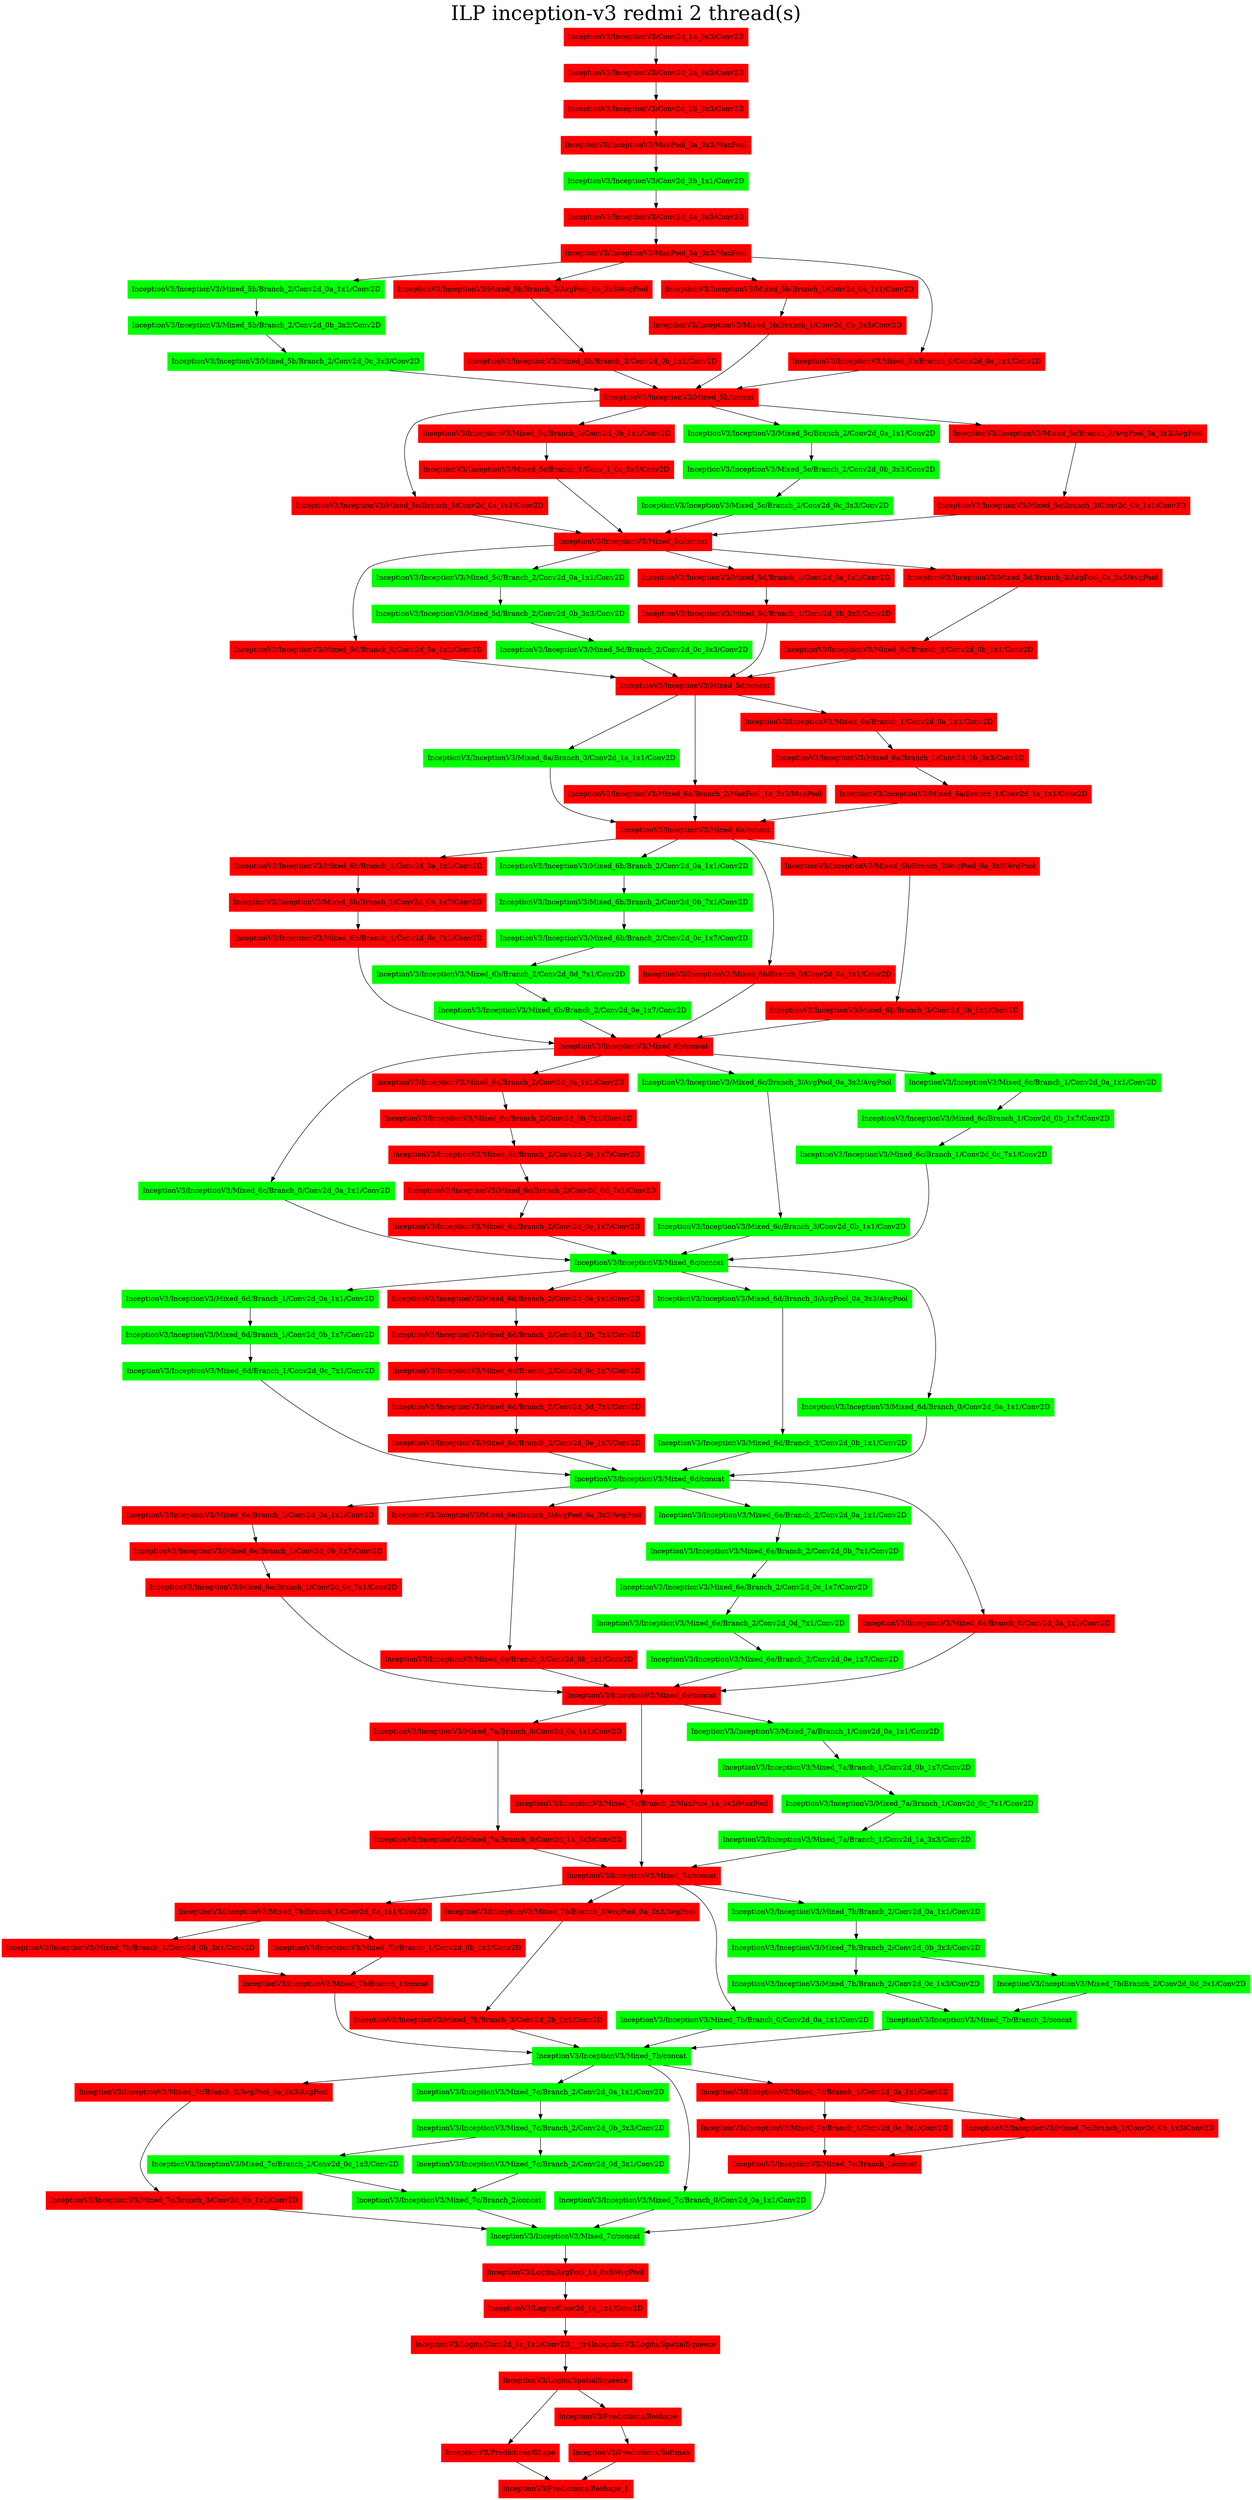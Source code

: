 digraph G {
label     = "ILP inception-v3 redmi 2 thread(s)"
    labelloc  =  t // t: Place the graph's title on top.
    fontsize  = 40 // Make title stand out by giving a large font size
    fontcolor = black"InceptionV3/InceptionV3/Conv2d_1a_3x3/Conv2D"->"InceptionV3/InceptionV3/Conv2d_2a_3x3/Conv2D";
"InceptionV3/InceptionV3/Conv2d_1a_3x3/Conv2D" [shape=box,style=filled,color=red];
"InceptionV3/InceptionV3/Conv2d_2a_3x3/Conv2D"->"InceptionV3/InceptionV3/Conv2d_2b_3x3/Conv2D";
"InceptionV3/InceptionV3/Conv2d_2a_3x3/Conv2D" [shape=box,style=filled,color=red];
"InceptionV3/InceptionV3/Conv2d_2b_3x3/Conv2D"->"InceptionV3/InceptionV3/MaxPool_3a_3x3/MaxPool";
"InceptionV3/InceptionV3/Conv2d_2b_3x3/Conv2D" [shape=box,style=filled,color=red];
"InceptionV3/InceptionV3/MaxPool_3a_3x3/MaxPool"->"InceptionV3/InceptionV3/Conv2d_3b_1x1/Conv2D";
"InceptionV3/InceptionV3/MaxPool_3a_3x3/MaxPool" [shape=box,style=filled,color=red];
"InceptionV3/InceptionV3/Conv2d_3b_1x1/Conv2D"->"InceptionV3/InceptionV3/Conv2d_4a_3x3/Conv2D";
"InceptionV3/InceptionV3/Conv2d_3b_1x1/Conv2D" [shape=box,style=filled,color=green];
"InceptionV3/InceptionV3/Conv2d_4a_3x3/Conv2D"->"InceptionV3/InceptionV3/MaxPool_5a_3x3/MaxPool";
"InceptionV3/InceptionV3/Conv2d_4a_3x3/Conv2D" [shape=box,style=filled,color=red];
"InceptionV3/InceptionV3/MaxPool_5a_3x3/MaxPool"->"InceptionV3/InceptionV3/Mixed_5b/Branch_2/Conv2d_0a_1x1/Conv2D";
"InceptionV3/InceptionV3/MaxPool_5a_3x3/MaxPool"->"InceptionV3/InceptionV3/Mixed_5b/Branch_3/AvgPool_0a_3x3/AvgPool";
"InceptionV3/InceptionV3/MaxPool_5a_3x3/MaxPool"->"InceptionV3/InceptionV3/Mixed_5b/Branch_1/Conv2d_0a_1x1/Conv2D";
"InceptionV3/InceptionV3/MaxPool_5a_3x3/MaxPool"->"InceptionV3/InceptionV3/Mixed_5b/Branch_0/Conv2d_0a_1x1/Conv2D";
"InceptionV3/InceptionV3/MaxPool_5a_3x3/MaxPool" [shape=box,style=filled,color=red];
"InceptionV3/InceptionV3/Mixed_5b/Branch_3/AvgPool_0a_3x3/AvgPool"->"InceptionV3/InceptionV3/Mixed_5b/Branch_3/Conv2d_0b_1x1/Conv2D";
"InceptionV3/InceptionV3/Mixed_5b/Branch_3/AvgPool_0a_3x3/AvgPool" [shape=box,style=filled,color=red];
"InceptionV3/InceptionV3/Mixed_5b/Branch_2/Conv2d_0a_1x1/Conv2D"->"InceptionV3/InceptionV3/Mixed_5b/Branch_2/Conv2d_0b_3x3/Conv2D";
"InceptionV3/InceptionV3/Mixed_5b/Branch_2/Conv2d_0a_1x1/Conv2D" [shape=box,style=filled,color=green];
"InceptionV3/InceptionV3/Mixed_5b/Branch_1/Conv2d_0a_1x1/Conv2D"->"InceptionV3/InceptionV3/Mixed_5b/Branch_1/Conv2d_0b_5x5/Conv2D";
"InceptionV3/InceptionV3/Mixed_5b/Branch_1/Conv2d_0a_1x1/Conv2D" [shape=box,style=filled,color=red];
"InceptionV3/InceptionV3/Mixed_5b/Branch_0/Conv2d_0a_1x1/Conv2D"->"InceptionV3/InceptionV3/Mixed_5b/concat";
"InceptionV3/InceptionV3/Mixed_5b/Branch_0/Conv2d_0a_1x1/Conv2D" [shape=box,style=filled,color=red];
"InceptionV3/InceptionV3/Mixed_5b/Branch_3/Conv2d_0b_1x1/Conv2D"->"InceptionV3/InceptionV3/Mixed_5b/concat";
"InceptionV3/InceptionV3/Mixed_5b/Branch_3/Conv2d_0b_1x1/Conv2D" [shape=box,style=filled,color=red];
"InceptionV3/InceptionV3/Mixed_5b/Branch_2/Conv2d_0b_3x3/Conv2D"->"InceptionV3/InceptionV3/Mixed_5b/Branch_2/Conv2d_0c_3x3/Conv2D";
"InceptionV3/InceptionV3/Mixed_5b/Branch_2/Conv2d_0b_3x3/Conv2D" [shape=box,style=filled,color=green];
"InceptionV3/InceptionV3/Mixed_5b/Branch_1/Conv2d_0b_5x5/Conv2D"->"InceptionV3/InceptionV3/Mixed_5b/concat";
"InceptionV3/InceptionV3/Mixed_5b/Branch_1/Conv2d_0b_5x5/Conv2D" [shape=box,style=filled,color=red];
"InceptionV3/InceptionV3/Mixed_5b/Branch_2/Conv2d_0c_3x3/Conv2D"->"InceptionV3/InceptionV3/Mixed_5b/concat";
"InceptionV3/InceptionV3/Mixed_5b/Branch_2/Conv2d_0c_3x3/Conv2D" [shape=box,style=filled,color=green];
"InceptionV3/InceptionV3/Mixed_5b/concat"->"InceptionV3/InceptionV3/Mixed_5c/Branch_0/Conv2d_0a_1x1/Conv2D";
"InceptionV3/InceptionV3/Mixed_5b/concat"->"InceptionV3/InceptionV3/Mixed_5c/Branch_1/Conv2d_0b_1x1/Conv2D";
"InceptionV3/InceptionV3/Mixed_5b/concat"->"InceptionV3/InceptionV3/Mixed_5c/Branch_2/Conv2d_0a_1x1/Conv2D";
"InceptionV3/InceptionV3/Mixed_5b/concat"->"InceptionV3/InceptionV3/Mixed_5c/Branch_3/AvgPool_0a_3x3/AvgPool";
"InceptionV3/InceptionV3/Mixed_5b/concat" [shape=box,style=filled,color=red];
"InceptionV3/InceptionV3/Mixed_5c/Branch_3/AvgPool_0a_3x3/AvgPool"->"InceptionV3/InceptionV3/Mixed_5c/Branch_3/Conv2d_0b_1x1/Conv2D";
"InceptionV3/InceptionV3/Mixed_5c/Branch_3/AvgPool_0a_3x3/AvgPool" [shape=box,style=filled,color=red];
"InceptionV3/InceptionV3/Mixed_5c/Branch_2/Conv2d_0a_1x1/Conv2D"->"InceptionV3/InceptionV3/Mixed_5c/Branch_2/Conv2d_0b_3x3/Conv2D";
"InceptionV3/InceptionV3/Mixed_5c/Branch_2/Conv2d_0a_1x1/Conv2D" [shape=box,style=filled,color=green];
"InceptionV3/InceptionV3/Mixed_5c/Branch_1/Conv2d_0b_1x1/Conv2D"->"InceptionV3/InceptionV3/Mixed_5c/Branch_1/Conv_1_0c_5x5/Conv2D";
"InceptionV3/InceptionV3/Mixed_5c/Branch_1/Conv2d_0b_1x1/Conv2D" [shape=box,style=filled,color=red];
"InceptionV3/InceptionV3/Mixed_5c/Branch_0/Conv2d_0a_1x1/Conv2D"->"InceptionV3/InceptionV3/Mixed_5c/concat";
"InceptionV3/InceptionV3/Mixed_5c/Branch_0/Conv2d_0a_1x1/Conv2D" [shape=box,style=filled,color=red];
"InceptionV3/InceptionV3/Mixed_5c/Branch_3/Conv2d_0b_1x1/Conv2D"->"InceptionV3/InceptionV3/Mixed_5c/concat";
"InceptionV3/InceptionV3/Mixed_5c/Branch_3/Conv2d_0b_1x1/Conv2D" [shape=box,style=filled,color=red];
"InceptionV3/InceptionV3/Mixed_5c/Branch_2/Conv2d_0b_3x3/Conv2D"->"InceptionV3/InceptionV3/Mixed_5c/Branch_2/Conv2d_0c_3x3/Conv2D";
"InceptionV3/InceptionV3/Mixed_5c/Branch_2/Conv2d_0b_3x3/Conv2D" [shape=box,style=filled,color=green];
"InceptionV3/InceptionV3/Mixed_5c/Branch_1/Conv_1_0c_5x5/Conv2D"->"InceptionV3/InceptionV3/Mixed_5c/concat";
"InceptionV3/InceptionV3/Mixed_5c/Branch_1/Conv_1_0c_5x5/Conv2D" [shape=box,style=filled,color=red];
"InceptionV3/InceptionV3/Mixed_5c/Branch_2/Conv2d_0c_3x3/Conv2D"->"InceptionV3/InceptionV3/Mixed_5c/concat";
"InceptionV3/InceptionV3/Mixed_5c/Branch_2/Conv2d_0c_3x3/Conv2D" [shape=box,style=filled,color=green];
"InceptionV3/InceptionV3/Mixed_5c/concat"->"InceptionV3/InceptionV3/Mixed_5d/Branch_0/Conv2d_0a_1x1/Conv2D";
"InceptionV3/InceptionV3/Mixed_5c/concat"->"InceptionV3/InceptionV3/Mixed_5d/Branch_2/Conv2d_0a_1x1/Conv2D";
"InceptionV3/InceptionV3/Mixed_5c/concat"->"InceptionV3/InceptionV3/Mixed_5d/Branch_1/Conv2d_0a_1x1/Conv2D";
"InceptionV3/InceptionV3/Mixed_5c/concat"->"InceptionV3/InceptionV3/Mixed_5d/Branch_3/AvgPool_0a_3x3/AvgPool";
"InceptionV3/InceptionV3/Mixed_5c/concat" [shape=box,style=filled,color=red];
"InceptionV3/InceptionV3/Mixed_5d/Branch_3/AvgPool_0a_3x3/AvgPool"->"InceptionV3/InceptionV3/Mixed_5d/Branch_3/Conv2d_0b_1x1/Conv2D";
"InceptionV3/InceptionV3/Mixed_5d/Branch_3/AvgPool_0a_3x3/AvgPool" [shape=box,style=filled,color=red];
"InceptionV3/InceptionV3/Mixed_5d/Branch_2/Conv2d_0a_1x1/Conv2D"->"InceptionV3/InceptionV3/Mixed_5d/Branch_2/Conv2d_0b_3x3/Conv2D";
"InceptionV3/InceptionV3/Mixed_5d/Branch_2/Conv2d_0a_1x1/Conv2D" [shape=box,style=filled,color=green];
"InceptionV3/InceptionV3/Mixed_5d/Branch_1/Conv2d_0a_1x1/Conv2D"->"InceptionV3/InceptionV3/Mixed_5d/Branch_1/Conv2d_0b_5x5/Conv2D";
"InceptionV3/InceptionV3/Mixed_5d/Branch_1/Conv2d_0a_1x1/Conv2D" [shape=box,style=filled,color=red];
"InceptionV3/InceptionV3/Mixed_5d/Branch_0/Conv2d_0a_1x1/Conv2D"->"InceptionV3/InceptionV3/Mixed_5d/concat";
"InceptionV3/InceptionV3/Mixed_5d/Branch_0/Conv2d_0a_1x1/Conv2D" [shape=box,style=filled,color=red];
"InceptionV3/InceptionV3/Mixed_5d/Branch_3/Conv2d_0b_1x1/Conv2D"->"InceptionV3/InceptionV3/Mixed_5d/concat";
"InceptionV3/InceptionV3/Mixed_5d/Branch_3/Conv2d_0b_1x1/Conv2D" [shape=box,style=filled,color=red];
"InceptionV3/InceptionV3/Mixed_5d/Branch_2/Conv2d_0b_3x3/Conv2D"->"InceptionV3/InceptionV3/Mixed_5d/Branch_2/Conv2d_0c_3x3/Conv2D";
"InceptionV3/InceptionV3/Mixed_5d/Branch_2/Conv2d_0b_3x3/Conv2D" [shape=box,style=filled,color=green];
"InceptionV3/InceptionV3/Mixed_5d/Branch_1/Conv2d_0b_5x5/Conv2D"->"InceptionV3/InceptionV3/Mixed_5d/concat";
"InceptionV3/InceptionV3/Mixed_5d/Branch_1/Conv2d_0b_5x5/Conv2D" [shape=box,style=filled,color=red];
"InceptionV3/InceptionV3/Mixed_5d/Branch_2/Conv2d_0c_3x3/Conv2D"->"InceptionV3/InceptionV3/Mixed_5d/concat";
"InceptionV3/InceptionV3/Mixed_5d/Branch_2/Conv2d_0c_3x3/Conv2D" [shape=box,style=filled,color=green];
"InceptionV3/InceptionV3/Mixed_5d/concat"->"InceptionV3/InceptionV3/Mixed_6a/Branch_0/Conv2d_1a_1x1/Conv2D";
"InceptionV3/InceptionV3/Mixed_5d/concat"->"InceptionV3/InceptionV3/Mixed_6a/Branch_2/MaxPool_1a_3x3/MaxPool";
"InceptionV3/InceptionV3/Mixed_5d/concat"->"InceptionV3/InceptionV3/Mixed_6a/Branch_1/Conv2d_0a_1x1/Conv2D";
"InceptionV3/InceptionV3/Mixed_5d/concat" [shape=box,style=filled,color=red];
"InceptionV3/InceptionV3/Mixed_6a/Branch_2/MaxPool_1a_3x3/MaxPool"->"InceptionV3/InceptionV3/Mixed_6a/concat";
"InceptionV3/InceptionV3/Mixed_6a/Branch_2/MaxPool_1a_3x3/MaxPool" [shape=box,style=filled,color=red];
"InceptionV3/InceptionV3/Mixed_6a/Branch_1/Conv2d_0a_1x1/Conv2D"->"InceptionV3/InceptionV3/Mixed_6a/Branch_1/Conv2d_0b_3x3/Conv2D";
"InceptionV3/InceptionV3/Mixed_6a/Branch_1/Conv2d_0a_1x1/Conv2D" [shape=box,style=filled,color=red];
"InceptionV3/InceptionV3/Mixed_6a/Branch_0/Conv2d_1a_1x1/Conv2D"->"InceptionV3/InceptionV3/Mixed_6a/concat";
"InceptionV3/InceptionV3/Mixed_6a/Branch_0/Conv2d_1a_1x1/Conv2D" [shape=box,style=filled,color=green];
"InceptionV3/InceptionV3/Mixed_6a/Branch_1/Conv2d_0b_3x3/Conv2D"->"InceptionV3/InceptionV3/Mixed_6a/Branch_1/Conv2d_1a_1x1/Conv2D";
"InceptionV3/InceptionV3/Mixed_6a/Branch_1/Conv2d_0b_3x3/Conv2D" [shape=box,style=filled,color=red];
"InceptionV3/InceptionV3/Mixed_6a/Branch_1/Conv2d_1a_1x1/Conv2D"->"InceptionV3/InceptionV3/Mixed_6a/concat";
"InceptionV3/InceptionV3/Mixed_6a/Branch_1/Conv2d_1a_1x1/Conv2D" [shape=box,style=filled,color=red];
"InceptionV3/InceptionV3/Mixed_6a/concat"->"InceptionV3/InceptionV3/Mixed_6b/Branch_1/Conv2d_0a_1x1/Conv2D";
"InceptionV3/InceptionV3/Mixed_6a/concat"->"InceptionV3/InceptionV3/Mixed_6b/Branch_2/Conv2d_0a_1x1/Conv2D";
"InceptionV3/InceptionV3/Mixed_6a/concat"->"InceptionV3/InceptionV3/Mixed_6b/Branch_0/Conv2d_0a_1x1/Conv2D";
"InceptionV3/InceptionV3/Mixed_6a/concat"->"InceptionV3/InceptionV3/Mixed_6b/Branch_3/AvgPool_0a_3x3/AvgPool";
"InceptionV3/InceptionV3/Mixed_6a/concat" [shape=box,style=filled,color=red];
"InceptionV3/InceptionV3/Mixed_6b/Branch_3/AvgPool_0a_3x3/AvgPool"->"InceptionV3/InceptionV3/Mixed_6b/Branch_3/Conv2d_0b_1x1/Conv2D";
"InceptionV3/InceptionV3/Mixed_6b/Branch_3/AvgPool_0a_3x3/AvgPool" [shape=box,style=filled,color=red];
"InceptionV3/InceptionV3/Mixed_6b/Branch_2/Conv2d_0a_1x1/Conv2D"->"InceptionV3/InceptionV3/Mixed_6b/Branch_2/Conv2d_0b_7x1/Conv2D";
"InceptionV3/InceptionV3/Mixed_6b/Branch_2/Conv2d_0a_1x1/Conv2D" [shape=box,style=filled,color=green];
"InceptionV3/InceptionV3/Mixed_6b/Branch_1/Conv2d_0a_1x1/Conv2D"->"InceptionV3/InceptionV3/Mixed_6b/Branch_1/Conv2d_0b_1x7/Conv2D";
"InceptionV3/InceptionV3/Mixed_6b/Branch_1/Conv2d_0a_1x1/Conv2D" [shape=box,style=filled,color=red];
"InceptionV3/InceptionV3/Mixed_6b/Branch_0/Conv2d_0a_1x1/Conv2D"->"InceptionV3/InceptionV3/Mixed_6b/concat";
"InceptionV3/InceptionV3/Mixed_6b/Branch_0/Conv2d_0a_1x1/Conv2D" [shape=box,style=filled,color=red];
"InceptionV3/InceptionV3/Mixed_6b/Branch_3/Conv2d_0b_1x1/Conv2D"->"InceptionV3/InceptionV3/Mixed_6b/concat";
"InceptionV3/InceptionV3/Mixed_6b/Branch_3/Conv2d_0b_1x1/Conv2D" [shape=box,style=filled,color=red];
"InceptionV3/InceptionV3/Mixed_6b/Branch_2/Conv2d_0b_7x1/Conv2D"->"InceptionV3/InceptionV3/Mixed_6b/Branch_2/Conv2d_0c_1x7/Conv2D";
"InceptionV3/InceptionV3/Mixed_6b/Branch_2/Conv2d_0b_7x1/Conv2D" [shape=box,style=filled,color=green];
"InceptionV3/InceptionV3/Mixed_6b/Branch_1/Conv2d_0b_1x7/Conv2D"->"InceptionV3/InceptionV3/Mixed_6b/Branch_1/Conv2d_0c_7x1/Conv2D";
"InceptionV3/InceptionV3/Mixed_6b/Branch_1/Conv2d_0b_1x7/Conv2D" [shape=box,style=filled,color=red];
"InceptionV3/InceptionV3/Mixed_6b/Branch_2/Conv2d_0c_1x7/Conv2D"->"InceptionV3/InceptionV3/Mixed_6b/Branch_2/Conv2d_0d_7x1/Conv2D";
"InceptionV3/InceptionV3/Mixed_6b/Branch_2/Conv2d_0c_1x7/Conv2D" [shape=box,style=filled,color=green];
"InceptionV3/InceptionV3/Mixed_6b/Branch_1/Conv2d_0c_7x1/Conv2D"->"InceptionV3/InceptionV3/Mixed_6b/concat";
"InceptionV3/InceptionV3/Mixed_6b/Branch_1/Conv2d_0c_7x1/Conv2D" [shape=box,style=filled,color=red];
"InceptionV3/InceptionV3/Mixed_6b/Branch_2/Conv2d_0d_7x1/Conv2D"->"InceptionV3/InceptionV3/Mixed_6b/Branch_2/Conv2d_0e_1x7/Conv2D";
"InceptionV3/InceptionV3/Mixed_6b/Branch_2/Conv2d_0d_7x1/Conv2D" [shape=box,style=filled,color=green];
"InceptionV3/InceptionV3/Mixed_6b/Branch_2/Conv2d_0e_1x7/Conv2D"->"InceptionV3/InceptionV3/Mixed_6b/concat";
"InceptionV3/InceptionV3/Mixed_6b/Branch_2/Conv2d_0e_1x7/Conv2D" [shape=box,style=filled,color=green];
"InceptionV3/InceptionV3/Mixed_6b/concat"->"InceptionV3/InceptionV3/Mixed_6c/Branch_0/Conv2d_0a_1x1/Conv2D";
"InceptionV3/InceptionV3/Mixed_6b/concat"->"InceptionV3/InceptionV3/Mixed_6c/Branch_2/Conv2d_0a_1x1/Conv2D";
"InceptionV3/InceptionV3/Mixed_6b/concat"->"InceptionV3/InceptionV3/Mixed_6c/Branch_3/AvgPool_0a_3x3/AvgPool";
"InceptionV3/InceptionV3/Mixed_6b/concat"->"InceptionV3/InceptionV3/Mixed_6c/Branch_1/Conv2d_0a_1x1/Conv2D";
"InceptionV3/InceptionV3/Mixed_6b/concat" [shape=box,style=filled,color=red];
"InceptionV3/InceptionV3/Mixed_6c/Branch_3/AvgPool_0a_3x3/AvgPool"->"InceptionV3/InceptionV3/Mixed_6c/Branch_3/Conv2d_0b_1x1/Conv2D";
"InceptionV3/InceptionV3/Mixed_6c/Branch_3/AvgPool_0a_3x3/AvgPool" [shape=box,style=filled,color=green];
"InceptionV3/InceptionV3/Mixed_6c/Branch_2/Conv2d_0a_1x1/Conv2D"->"InceptionV3/InceptionV3/Mixed_6c/Branch_2/Conv2d_0b_7x1/Conv2D";
"InceptionV3/InceptionV3/Mixed_6c/Branch_2/Conv2d_0a_1x1/Conv2D" [shape=box,style=filled,color=red];
"InceptionV3/InceptionV3/Mixed_6c/Branch_1/Conv2d_0a_1x1/Conv2D"->"InceptionV3/InceptionV3/Mixed_6c/Branch_1/Conv2d_0b_1x7/Conv2D";
"InceptionV3/InceptionV3/Mixed_6c/Branch_1/Conv2d_0a_1x1/Conv2D" [shape=box,style=filled,color=green];
"InceptionV3/InceptionV3/Mixed_6c/Branch_0/Conv2d_0a_1x1/Conv2D"->"InceptionV3/InceptionV3/Mixed_6c/concat";
"InceptionV3/InceptionV3/Mixed_6c/Branch_0/Conv2d_0a_1x1/Conv2D" [shape=box,style=filled,color=green];
"InceptionV3/InceptionV3/Mixed_6c/Branch_3/Conv2d_0b_1x1/Conv2D"->"InceptionV3/InceptionV3/Mixed_6c/concat";
"InceptionV3/InceptionV3/Mixed_6c/Branch_3/Conv2d_0b_1x1/Conv2D" [shape=box,style=filled,color=green];
"InceptionV3/InceptionV3/Mixed_6c/Branch_2/Conv2d_0b_7x1/Conv2D"->"InceptionV3/InceptionV3/Mixed_6c/Branch_2/Conv2d_0c_1x7/Conv2D";
"InceptionV3/InceptionV3/Mixed_6c/Branch_2/Conv2d_0b_7x1/Conv2D" [shape=box,style=filled,color=red];
"InceptionV3/InceptionV3/Mixed_6c/Branch_1/Conv2d_0b_1x7/Conv2D"->"InceptionV3/InceptionV3/Mixed_6c/Branch_1/Conv2d_0c_7x1/Conv2D";
"InceptionV3/InceptionV3/Mixed_6c/Branch_1/Conv2d_0b_1x7/Conv2D" [shape=box,style=filled,color=green];
"InceptionV3/InceptionV3/Mixed_6c/Branch_2/Conv2d_0c_1x7/Conv2D"->"InceptionV3/InceptionV3/Mixed_6c/Branch_2/Conv2d_0d_7x1/Conv2D";
"InceptionV3/InceptionV3/Mixed_6c/Branch_2/Conv2d_0c_1x7/Conv2D" [shape=box,style=filled,color=red];
"InceptionV3/InceptionV3/Mixed_6c/Branch_1/Conv2d_0c_7x1/Conv2D"->"InceptionV3/InceptionV3/Mixed_6c/concat";
"InceptionV3/InceptionV3/Mixed_6c/Branch_1/Conv2d_0c_7x1/Conv2D" [shape=box,style=filled,color=green];
"InceptionV3/InceptionV3/Mixed_6c/Branch_2/Conv2d_0d_7x1/Conv2D"->"InceptionV3/InceptionV3/Mixed_6c/Branch_2/Conv2d_0e_1x7/Conv2D";
"InceptionV3/InceptionV3/Mixed_6c/Branch_2/Conv2d_0d_7x1/Conv2D" [shape=box,style=filled,color=red];
"InceptionV3/InceptionV3/Mixed_6c/Branch_2/Conv2d_0e_1x7/Conv2D"->"InceptionV3/InceptionV3/Mixed_6c/concat";
"InceptionV3/InceptionV3/Mixed_6c/Branch_2/Conv2d_0e_1x7/Conv2D" [shape=box,style=filled,color=red];
"InceptionV3/InceptionV3/Mixed_6c/concat"->"InceptionV3/InceptionV3/Mixed_6d/Branch_1/Conv2d_0a_1x1/Conv2D";
"InceptionV3/InceptionV3/Mixed_6c/concat"->"InceptionV3/InceptionV3/Mixed_6d/Branch_2/Conv2d_0a_1x1/Conv2D";
"InceptionV3/InceptionV3/Mixed_6c/concat"->"InceptionV3/InceptionV3/Mixed_6d/Branch_3/AvgPool_0a_3x3/AvgPool";
"InceptionV3/InceptionV3/Mixed_6c/concat"->"InceptionV3/InceptionV3/Mixed_6d/Branch_0/Conv2d_0a_1x1/Conv2D";
"InceptionV3/InceptionV3/Mixed_6c/concat" [shape=box,style=filled,color=green];
"InceptionV3/InceptionV3/Mixed_6d/Branch_3/AvgPool_0a_3x3/AvgPool"->"InceptionV3/InceptionV3/Mixed_6d/Branch_3/Conv2d_0b_1x1/Conv2D";
"InceptionV3/InceptionV3/Mixed_6d/Branch_3/AvgPool_0a_3x3/AvgPool" [shape=box,style=filled,color=green];
"InceptionV3/InceptionV3/Mixed_6d/Branch_2/Conv2d_0a_1x1/Conv2D"->"InceptionV3/InceptionV3/Mixed_6d/Branch_2/Conv2d_0b_7x1/Conv2D";
"InceptionV3/InceptionV3/Mixed_6d/Branch_2/Conv2d_0a_1x1/Conv2D" [shape=box,style=filled,color=red];
"InceptionV3/InceptionV3/Mixed_6d/Branch_1/Conv2d_0a_1x1/Conv2D"->"InceptionV3/InceptionV3/Mixed_6d/Branch_1/Conv2d_0b_1x7/Conv2D";
"InceptionV3/InceptionV3/Mixed_6d/Branch_1/Conv2d_0a_1x1/Conv2D" [shape=box,style=filled,color=green];
"InceptionV3/InceptionV3/Mixed_6d/Branch_0/Conv2d_0a_1x1/Conv2D"->"InceptionV3/InceptionV3/Mixed_6d/concat";
"InceptionV3/InceptionV3/Mixed_6d/Branch_0/Conv2d_0a_1x1/Conv2D" [shape=box,style=filled,color=green];
"InceptionV3/InceptionV3/Mixed_6d/Branch_3/Conv2d_0b_1x1/Conv2D"->"InceptionV3/InceptionV3/Mixed_6d/concat";
"InceptionV3/InceptionV3/Mixed_6d/Branch_3/Conv2d_0b_1x1/Conv2D" [shape=box,style=filled,color=green];
"InceptionV3/InceptionV3/Mixed_6d/Branch_2/Conv2d_0b_7x1/Conv2D"->"InceptionV3/InceptionV3/Mixed_6d/Branch_2/Conv2d_0c_1x7/Conv2D";
"InceptionV3/InceptionV3/Mixed_6d/Branch_2/Conv2d_0b_7x1/Conv2D" [shape=box,style=filled,color=red];
"InceptionV3/InceptionV3/Mixed_6d/Branch_1/Conv2d_0b_1x7/Conv2D"->"InceptionV3/InceptionV3/Mixed_6d/Branch_1/Conv2d_0c_7x1/Conv2D";
"InceptionV3/InceptionV3/Mixed_6d/Branch_1/Conv2d_0b_1x7/Conv2D" [shape=box,style=filled,color=green];
"InceptionV3/InceptionV3/Mixed_6d/Branch_2/Conv2d_0c_1x7/Conv2D"->"InceptionV3/InceptionV3/Mixed_6d/Branch_2/Conv2d_0d_7x1/Conv2D";
"InceptionV3/InceptionV3/Mixed_6d/Branch_2/Conv2d_0c_1x7/Conv2D" [shape=box,style=filled,color=red];
"InceptionV3/InceptionV3/Mixed_6d/Branch_1/Conv2d_0c_7x1/Conv2D"->"InceptionV3/InceptionV3/Mixed_6d/concat";
"InceptionV3/InceptionV3/Mixed_6d/Branch_1/Conv2d_0c_7x1/Conv2D" [shape=box,style=filled,color=green];
"InceptionV3/InceptionV3/Mixed_6d/Branch_2/Conv2d_0d_7x1/Conv2D"->"InceptionV3/InceptionV3/Mixed_6d/Branch_2/Conv2d_0e_1x7/Conv2D";
"InceptionV3/InceptionV3/Mixed_6d/Branch_2/Conv2d_0d_7x1/Conv2D" [shape=box,style=filled,color=red];
"InceptionV3/InceptionV3/Mixed_6d/Branch_2/Conv2d_0e_1x7/Conv2D"->"InceptionV3/InceptionV3/Mixed_6d/concat";
"InceptionV3/InceptionV3/Mixed_6d/Branch_2/Conv2d_0e_1x7/Conv2D" [shape=box,style=filled,color=red];
"InceptionV3/InceptionV3/Mixed_6d/concat"->"InceptionV3/InceptionV3/Mixed_6e/Branch_1/Conv2d_0a_1x1/Conv2D";
"InceptionV3/InceptionV3/Mixed_6d/concat"->"InceptionV3/InceptionV3/Mixed_6e/Branch_3/AvgPool_0a_3x3/AvgPool";
"InceptionV3/InceptionV3/Mixed_6d/concat"->"InceptionV3/InceptionV3/Mixed_6e/Branch_2/Conv2d_0a_1x1/Conv2D";
"InceptionV3/InceptionV3/Mixed_6d/concat"->"InceptionV3/InceptionV3/Mixed_6e/Branch_0/Conv2d_0a_1x1/Conv2D";
"InceptionV3/InceptionV3/Mixed_6d/concat" [shape=box,style=filled,color=green];
"InceptionV3/InceptionV3/Mixed_6e/Branch_3/AvgPool_0a_3x3/AvgPool"->"InceptionV3/InceptionV3/Mixed_6e/Branch_3/Conv2d_0b_1x1/Conv2D";
"InceptionV3/InceptionV3/Mixed_6e/Branch_3/AvgPool_0a_3x3/AvgPool" [shape=box,style=filled,color=red];
"InceptionV3/InceptionV3/Mixed_6e/Branch_2/Conv2d_0a_1x1/Conv2D"->"InceptionV3/InceptionV3/Mixed_6e/Branch_2/Conv2d_0b_7x1/Conv2D";
"InceptionV3/InceptionV3/Mixed_6e/Branch_2/Conv2d_0a_1x1/Conv2D" [shape=box,style=filled,color=green];
"InceptionV3/InceptionV3/Mixed_6e/Branch_1/Conv2d_0a_1x1/Conv2D"->"InceptionV3/InceptionV3/Mixed_6e/Branch_1/Conv2d_0b_1x7/Conv2D";
"InceptionV3/InceptionV3/Mixed_6e/Branch_1/Conv2d_0a_1x1/Conv2D" [shape=box,style=filled,color=red];
"InceptionV3/InceptionV3/Mixed_6e/Branch_0/Conv2d_0a_1x1/Conv2D"->"InceptionV3/InceptionV3/Mixed_6e/concat";
"InceptionV3/InceptionV3/Mixed_6e/Branch_0/Conv2d_0a_1x1/Conv2D" [shape=box,style=filled,color=red];
"InceptionV3/InceptionV3/Mixed_6e/Branch_3/Conv2d_0b_1x1/Conv2D"->"InceptionV3/InceptionV3/Mixed_6e/concat";
"InceptionV3/InceptionV3/Mixed_6e/Branch_3/Conv2d_0b_1x1/Conv2D" [shape=box,style=filled,color=red];
"InceptionV3/InceptionV3/Mixed_6e/Branch_2/Conv2d_0b_7x1/Conv2D"->"InceptionV3/InceptionV3/Mixed_6e/Branch_2/Conv2d_0c_1x7/Conv2D";
"InceptionV3/InceptionV3/Mixed_6e/Branch_2/Conv2d_0b_7x1/Conv2D" [shape=box,style=filled,color=green];
"InceptionV3/InceptionV3/Mixed_6e/Branch_1/Conv2d_0b_1x7/Conv2D"->"InceptionV3/InceptionV3/Mixed_6e/Branch_1/Conv2d_0c_7x1/Conv2D";
"InceptionV3/InceptionV3/Mixed_6e/Branch_1/Conv2d_0b_1x7/Conv2D" [shape=box,style=filled,color=red];
"InceptionV3/InceptionV3/Mixed_6e/Branch_2/Conv2d_0c_1x7/Conv2D"->"InceptionV3/InceptionV3/Mixed_6e/Branch_2/Conv2d_0d_7x1/Conv2D";
"InceptionV3/InceptionV3/Mixed_6e/Branch_2/Conv2d_0c_1x7/Conv2D" [shape=box,style=filled,color=green];
"InceptionV3/InceptionV3/Mixed_6e/Branch_1/Conv2d_0c_7x1/Conv2D"->"InceptionV3/InceptionV3/Mixed_6e/concat";
"InceptionV3/InceptionV3/Mixed_6e/Branch_1/Conv2d_0c_7x1/Conv2D" [shape=box,style=filled,color=red];
"InceptionV3/InceptionV3/Mixed_6e/Branch_2/Conv2d_0d_7x1/Conv2D"->"InceptionV3/InceptionV3/Mixed_6e/Branch_2/Conv2d_0e_1x7/Conv2D";
"InceptionV3/InceptionV3/Mixed_6e/Branch_2/Conv2d_0d_7x1/Conv2D" [shape=box,style=filled,color=green];
"InceptionV3/InceptionV3/Mixed_6e/Branch_2/Conv2d_0e_1x7/Conv2D"->"InceptionV3/InceptionV3/Mixed_6e/concat";
"InceptionV3/InceptionV3/Mixed_6e/Branch_2/Conv2d_0e_1x7/Conv2D" [shape=box,style=filled,color=green];
"InceptionV3/InceptionV3/Mixed_6e/concat"->"InceptionV3/InceptionV3/Mixed_7a/Branch_0/Conv2d_0a_1x1/Conv2D";
"InceptionV3/InceptionV3/Mixed_6e/concat"->"InceptionV3/InceptionV3/Mixed_7a/Branch_2/MaxPool_1a_3x3/MaxPool";
"InceptionV3/InceptionV3/Mixed_6e/concat"->"InceptionV3/InceptionV3/Mixed_7a/Branch_1/Conv2d_0a_1x1/Conv2D";
"InceptionV3/InceptionV3/Mixed_6e/concat" [shape=box,style=filled,color=red];
"InceptionV3/InceptionV3/Mixed_7a/Branch_2/MaxPool_1a_3x3/MaxPool"->"InceptionV3/InceptionV3/Mixed_7a/concat";
"InceptionV3/InceptionV3/Mixed_7a/Branch_2/MaxPool_1a_3x3/MaxPool" [shape=box,style=filled,color=red];
"InceptionV3/InceptionV3/Mixed_7a/Branch_1/Conv2d_0a_1x1/Conv2D"->"InceptionV3/InceptionV3/Mixed_7a/Branch_1/Conv2d_0b_1x7/Conv2D";
"InceptionV3/InceptionV3/Mixed_7a/Branch_1/Conv2d_0a_1x1/Conv2D" [shape=box,style=filled,color=green];
"InceptionV3/InceptionV3/Mixed_7a/Branch_0/Conv2d_0a_1x1/Conv2D"->"InceptionV3/InceptionV3/Mixed_7a/Branch_0/Conv2d_1a_3x3/Conv2D";
"InceptionV3/InceptionV3/Mixed_7a/Branch_0/Conv2d_0a_1x1/Conv2D" [shape=box,style=filled,color=red];
"InceptionV3/InceptionV3/Mixed_7a/Branch_1/Conv2d_0b_1x7/Conv2D"->"InceptionV3/InceptionV3/Mixed_7a/Branch_1/Conv2d_0c_7x1/Conv2D";
"InceptionV3/InceptionV3/Mixed_7a/Branch_1/Conv2d_0b_1x7/Conv2D" [shape=box,style=filled,color=green];
"InceptionV3/InceptionV3/Mixed_7a/Branch_0/Conv2d_1a_3x3/Conv2D"->"InceptionV3/InceptionV3/Mixed_7a/concat";
"InceptionV3/InceptionV3/Mixed_7a/Branch_0/Conv2d_1a_3x3/Conv2D" [shape=box,style=filled,color=red];
"InceptionV3/InceptionV3/Mixed_7a/Branch_1/Conv2d_0c_7x1/Conv2D"->"InceptionV3/InceptionV3/Mixed_7a/Branch_1/Conv2d_1a_3x3/Conv2D";
"InceptionV3/InceptionV3/Mixed_7a/Branch_1/Conv2d_0c_7x1/Conv2D" [shape=box,style=filled,color=green];
"InceptionV3/InceptionV3/Mixed_7a/Branch_1/Conv2d_1a_3x3/Conv2D"->"InceptionV3/InceptionV3/Mixed_7a/concat";
"InceptionV3/InceptionV3/Mixed_7a/Branch_1/Conv2d_1a_3x3/Conv2D" [shape=box,style=filled,color=green];
"InceptionV3/InceptionV3/Mixed_7a/concat"->"InceptionV3/InceptionV3/Mixed_7b/Branch_1/Conv2d_0a_1x1/Conv2D";
"InceptionV3/InceptionV3/Mixed_7a/concat"->"InceptionV3/InceptionV3/Mixed_7b/Branch_3/AvgPool_0a_3x3/AvgPool";
"InceptionV3/InceptionV3/Mixed_7a/concat"->"InceptionV3/InceptionV3/Mixed_7b/Branch_0/Conv2d_0a_1x1/Conv2D";
"InceptionV3/InceptionV3/Mixed_7a/concat"->"InceptionV3/InceptionV3/Mixed_7b/Branch_2/Conv2d_0a_1x1/Conv2D";
"InceptionV3/InceptionV3/Mixed_7a/concat" [shape=box,style=filled,color=red];
"InceptionV3/InceptionV3/Mixed_7b/Branch_3/AvgPool_0a_3x3/AvgPool"->"InceptionV3/InceptionV3/Mixed_7b/Branch_3/Conv2d_0b_1x1/Conv2D";
"InceptionV3/InceptionV3/Mixed_7b/Branch_3/AvgPool_0a_3x3/AvgPool" [shape=box,style=filled,color=red];
"InceptionV3/InceptionV3/Mixed_7b/Branch_2/Conv2d_0a_1x1/Conv2D"->"InceptionV3/InceptionV3/Mixed_7b/Branch_2/Conv2d_0b_3x3/Conv2D";
"InceptionV3/InceptionV3/Mixed_7b/Branch_2/Conv2d_0a_1x1/Conv2D" [shape=box,style=filled,color=green];
"InceptionV3/InceptionV3/Mixed_7b/Branch_1/Conv2d_0a_1x1/Conv2D"->"InceptionV3/InceptionV3/Mixed_7b/Branch_1/Conv2d_0b_3x1/Conv2D";
"InceptionV3/InceptionV3/Mixed_7b/Branch_1/Conv2d_0a_1x1/Conv2D"->"InceptionV3/InceptionV3/Mixed_7b/Branch_1/Conv2d_0b_1x3/Conv2D";
"InceptionV3/InceptionV3/Mixed_7b/Branch_1/Conv2d_0a_1x1/Conv2D" [shape=box,style=filled,color=red];
"InceptionV3/InceptionV3/Mixed_7b/Branch_0/Conv2d_0a_1x1/Conv2D"->"InceptionV3/InceptionV3/Mixed_7b/concat";
"InceptionV3/InceptionV3/Mixed_7b/Branch_0/Conv2d_0a_1x1/Conv2D" [shape=box,style=filled,color=green];
"InceptionV3/InceptionV3/Mixed_7b/Branch_3/Conv2d_0b_1x1/Conv2D"->"InceptionV3/InceptionV3/Mixed_7b/concat";
"InceptionV3/InceptionV3/Mixed_7b/Branch_3/Conv2d_0b_1x1/Conv2D" [shape=box,style=filled,color=red];
"InceptionV3/InceptionV3/Mixed_7b/Branch_2/Conv2d_0b_3x3/Conv2D"->"InceptionV3/InceptionV3/Mixed_7b/Branch_2/Conv2d_0c_1x3/Conv2D";
"InceptionV3/InceptionV3/Mixed_7b/Branch_2/Conv2d_0b_3x3/Conv2D"->"InceptionV3/InceptionV3/Mixed_7b/Branch_2/Conv2d_0d_3x1/Conv2D";
"InceptionV3/InceptionV3/Mixed_7b/Branch_2/Conv2d_0b_3x3/Conv2D" [shape=box,style=filled,color=green];
"InceptionV3/InceptionV3/Mixed_7b/Branch_1/Conv2d_0b_3x1/Conv2D"->"InceptionV3/InceptionV3/Mixed_7b/Branch_1/concat";
"InceptionV3/InceptionV3/Mixed_7b/Branch_1/Conv2d_0b_3x1/Conv2D" [shape=box,style=filled,color=red];
"InceptionV3/InceptionV3/Mixed_7b/Branch_1/Conv2d_0b_1x3/Conv2D"->"InceptionV3/InceptionV3/Mixed_7b/Branch_1/concat";
"InceptionV3/InceptionV3/Mixed_7b/Branch_1/Conv2d_0b_1x3/Conv2D" [shape=box,style=filled,color=red];
"InceptionV3/InceptionV3/Mixed_7b/Branch_2/Conv2d_0d_3x1/Conv2D"->"InceptionV3/InceptionV3/Mixed_7b/Branch_2/concat";
"InceptionV3/InceptionV3/Mixed_7b/Branch_2/Conv2d_0d_3x1/Conv2D" [shape=box,style=filled,color=green];
"InceptionV3/InceptionV3/Mixed_7b/Branch_2/Conv2d_0c_1x3/Conv2D"->"InceptionV3/InceptionV3/Mixed_7b/Branch_2/concat";
"InceptionV3/InceptionV3/Mixed_7b/Branch_2/Conv2d_0c_1x3/Conv2D" [shape=box,style=filled,color=green];
"InceptionV3/InceptionV3/Mixed_7b/Branch_1/concat"->"InceptionV3/InceptionV3/Mixed_7b/concat";
"InceptionV3/InceptionV3/Mixed_7b/Branch_1/concat" [shape=box,style=filled,color=red];
"InceptionV3/InceptionV3/Mixed_7b/Branch_2/concat"->"InceptionV3/InceptionV3/Mixed_7b/concat";
"InceptionV3/InceptionV3/Mixed_7b/Branch_2/concat" [shape=box,style=filled,color=green];
"InceptionV3/InceptionV3/Mixed_7b/concat"->"InceptionV3/InceptionV3/Mixed_7c/Branch_3/AvgPool_0a_3x3/AvgPool";
"InceptionV3/InceptionV3/Mixed_7b/concat"->"InceptionV3/InceptionV3/Mixed_7c/Branch_2/Conv2d_0a_1x1/Conv2D";
"InceptionV3/InceptionV3/Mixed_7b/concat"->"InceptionV3/InceptionV3/Mixed_7c/Branch_0/Conv2d_0a_1x1/Conv2D";
"InceptionV3/InceptionV3/Mixed_7b/concat"->"InceptionV3/InceptionV3/Mixed_7c/Branch_1/Conv2d_0a_1x1/Conv2D";
"InceptionV3/InceptionV3/Mixed_7b/concat" [shape=box,style=filled,color=green];
"InceptionV3/InceptionV3/Mixed_7c/Branch_3/AvgPool_0a_3x3/AvgPool"->"InceptionV3/InceptionV3/Mixed_7c/Branch_3/Conv2d_0b_1x1/Conv2D";
"InceptionV3/InceptionV3/Mixed_7c/Branch_3/AvgPool_0a_3x3/AvgPool" [shape=box,style=filled,color=red];
"InceptionV3/InceptionV3/Mixed_7c/Branch_2/Conv2d_0a_1x1/Conv2D"->"InceptionV3/InceptionV3/Mixed_7c/Branch_2/Conv2d_0b_3x3/Conv2D";
"InceptionV3/InceptionV3/Mixed_7c/Branch_2/Conv2d_0a_1x1/Conv2D" [shape=box,style=filled,color=green];
"InceptionV3/InceptionV3/Mixed_7c/Branch_1/Conv2d_0a_1x1/Conv2D"->"InceptionV3/InceptionV3/Mixed_7c/Branch_1/Conv2d_0c_3x1/Conv2D";
"InceptionV3/InceptionV3/Mixed_7c/Branch_1/Conv2d_0a_1x1/Conv2D"->"InceptionV3/InceptionV3/Mixed_7c/Branch_1/Conv2d_0b_1x3/Conv2D";
"InceptionV3/InceptionV3/Mixed_7c/Branch_1/Conv2d_0a_1x1/Conv2D" [shape=box,style=filled,color=red];
"InceptionV3/InceptionV3/Mixed_7c/Branch_0/Conv2d_0a_1x1/Conv2D"->"InceptionV3/InceptionV3/Mixed_7c/concat";
"InceptionV3/InceptionV3/Mixed_7c/Branch_0/Conv2d_0a_1x1/Conv2D" [shape=box,style=filled,color=green];
"InceptionV3/InceptionV3/Mixed_7c/Branch_3/Conv2d_0b_1x1/Conv2D"->"InceptionV3/InceptionV3/Mixed_7c/concat";
"InceptionV3/InceptionV3/Mixed_7c/Branch_3/Conv2d_0b_1x1/Conv2D" [shape=box,style=filled,color=red];
"InceptionV3/InceptionV3/Mixed_7c/Branch_2/Conv2d_0b_3x3/Conv2D"->"InceptionV3/InceptionV3/Mixed_7c/Branch_2/Conv2d_0c_1x3/Conv2D";
"InceptionV3/InceptionV3/Mixed_7c/Branch_2/Conv2d_0b_3x3/Conv2D"->"InceptionV3/InceptionV3/Mixed_7c/Branch_2/Conv2d_0d_3x1/Conv2D";
"InceptionV3/InceptionV3/Mixed_7c/Branch_2/Conv2d_0b_3x3/Conv2D" [shape=box,style=filled,color=green];
"InceptionV3/InceptionV3/Mixed_7c/Branch_1/Conv2d_0c_3x1/Conv2D"->"InceptionV3/InceptionV3/Mixed_7c/Branch_1/concat";
"InceptionV3/InceptionV3/Mixed_7c/Branch_1/Conv2d_0c_3x1/Conv2D" [shape=box,style=filled,color=red];
"InceptionV3/InceptionV3/Mixed_7c/Branch_1/Conv2d_0b_1x3/Conv2D"->"InceptionV3/InceptionV3/Mixed_7c/Branch_1/concat";
"InceptionV3/InceptionV3/Mixed_7c/Branch_1/Conv2d_0b_1x3/Conv2D" [shape=box,style=filled,color=red];
"InceptionV3/InceptionV3/Mixed_7c/Branch_2/Conv2d_0d_3x1/Conv2D"->"InceptionV3/InceptionV3/Mixed_7c/Branch_2/concat";
"InceptionV3/InceptionV3/Mixed_7c/Branch_2/Conv2d_0d_3x1/Conv2D" [shape=box,style=filled,color=green];
"InceptionV3/InceptionV3/Mixed_7c/Branch_2/Conv2d_0c_1x3/Conv2D"->"InceptionV3/InceptionV3/Mixed_7c/Branch_2/concat";
"InceptionV3/InceptionV3/Mixed_7c/Branch_2/Conv2d_0c_1x3/Conv2D" [shape=box,style=filled,color=green];
"InceptionV3/InceptionV3/Mixed_7c/Branch_1/concat"->"InceptionV3/InceptionV3/Mixed_7c/concat";
"InceptionV3/InceptionV3/Mixed_7c/Branch_1/concat" [shape=box,style=filled,color=red];
"InceptionV3/InceptionV3/Mixed_7c/Branch_2/concat"->"InceptionV3/InceptionV3/Mixed_7c/concat";
"InceptionV3/InceptionV3/Mixed_7c/Branch_2/concat" [shape=box,style=filled,color=green];
"InceptionV3/InceptionV3/Mixed_7c/concat"->"InceptionV3/Logits/AvgPool_1a_8x8/AvgPool";
"InceptionV3/InceptionV3/Mixed_7c/concat" [shape=box,style=filled,color=green];
"InceptionV3/Logits/AvgPool_1a_8x8/AvgPool"->"InceptionV3/Logits/Conv2d_1c_1x1/Conv2D";
"InceptionV3/Logits/AvgPool_1a_8x8/AvgPool" [shape=box,style=filled,color=red];
"InceptionV3/Logits/Conv2d_1c_1x1/Conv2D"->"InceptionV3/Logits/Conv2d_1c_1x1/Conv2D___tr4InceptionV3/Logits/SpatialSqueeze";
"InceptionV3/Logits/Conv2d_1c_1x1/Conv2D" [shape=box,style=filled,color=red];
"InceptionV3/Logits/Conv2d_1c_1x1/Conv2D___tr4InceptionV3/Logits/SpatialSqueeze"->"InceptionV3/Logits/SpatialSqueeze";
"InceptionV3/Logits/Conv2d_1c_1x1/Conv2D___tr4InceptionV3/Logits/SpatialSqueeze" [shape=box,style=filled,color=red];
"InceptionV3/Logits/SpatialSqueeze"->"InceptionV3/Predictions/Shape";
"InceptionV3/Logits/SpatialSqueeze"->"InceptionV3/Predictions/Reshape";
"InceptionV3/Logits/SpatialSqueeze" [shape=box,style=filled,color=red];
"InceptionV3/Predictions/Shape"->"InceptionV3/Predictions/Reshape_1";
"InceptionV3/Predictions/Shape" [shape=box,style=filled,color=red];
"InceptionV3/Predictions/Reshape"->"InceptionV3/Predictions/Softmax";
"InceptionV3/Predictions/Reshape" [shape=box,style=filled,color=red];
"InceptionV3/Predictions/Softmax"->"InceptionV3/Predictions/Reshape_1";
"InceptionV3/Predictions/Softmax" [shape=box,style=filled,color=red];
"InceptionV3/Predictions/Reshape_1" [shape=box,style=filled,color=red];
}